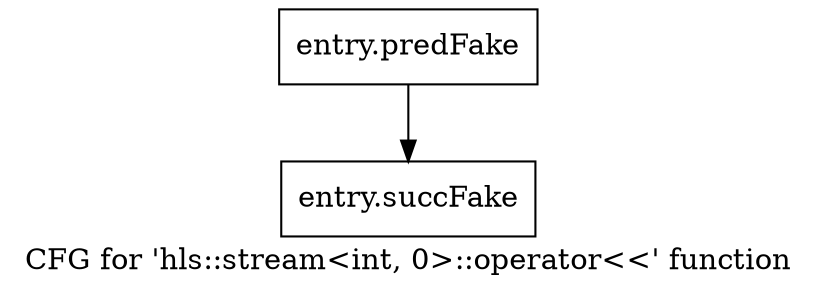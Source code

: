 digraph "CFG for 'hls::stream\<int, 0\>::operator\<\<' function" {
	label="CFG for 'hls::stream\<int, 0\>::operator\<\<' function";

	Node0x42d2f90 [shape=record,filename="",linenumber="",label="{entry.predFake}"];
	Node0x42d2f90 -> Node0x43a8210[ callList="" memoryops="" filename="/tools/Xilinx/Vitis_HLS/2022.1/include/hls_stream_thread_unsafe.h" execusionnum="50"];
	Node0x43a8210 [shape=record,filename="/tools/Xilinx/Vitis_HLS/2022.1/include/hls_stream_thread_unsafe.h",linenumber="334",label="{entry.succFake}"];
}
